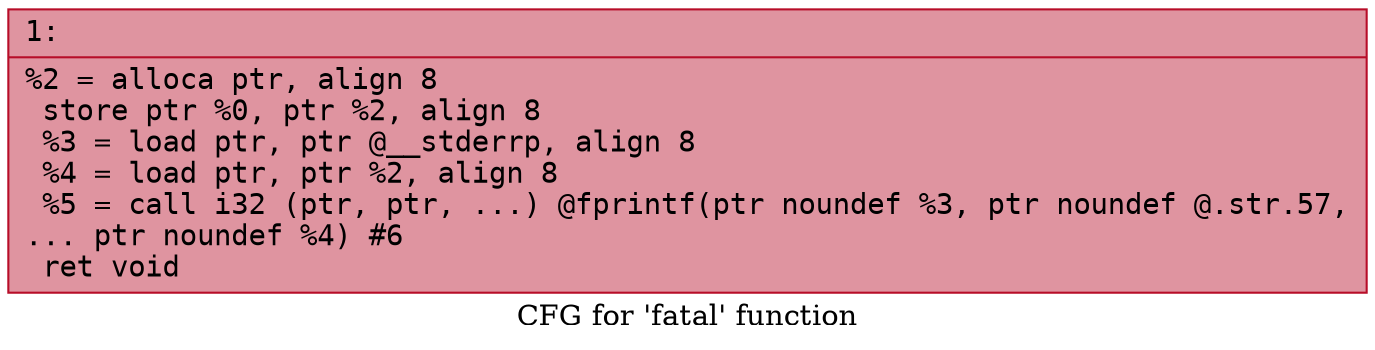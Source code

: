 digraph "CFG for 'fatal' function" {
	label="CFG for 'fatal' function";

	Node0x600002f7b160 [shape=record,color="#b70d28ff", style=filled, fillcolor="#b70d2870" fontname="Courier",label="{1:\l|  %2 = alloca ptr, align 8\l  store ptr %0, ptr %2, align 8\l  %3 = load ptr, ptr @__stderrp, align 8\l  %4 = load ptr, ptr %2, align 8\l  %5 = call i32 (ptr, ptr, ...) @fprintf(ptr noundef %3, ptr noundef @.str.57,\l... ptr noundef %4) #6\l  ret void\l}"];
}
